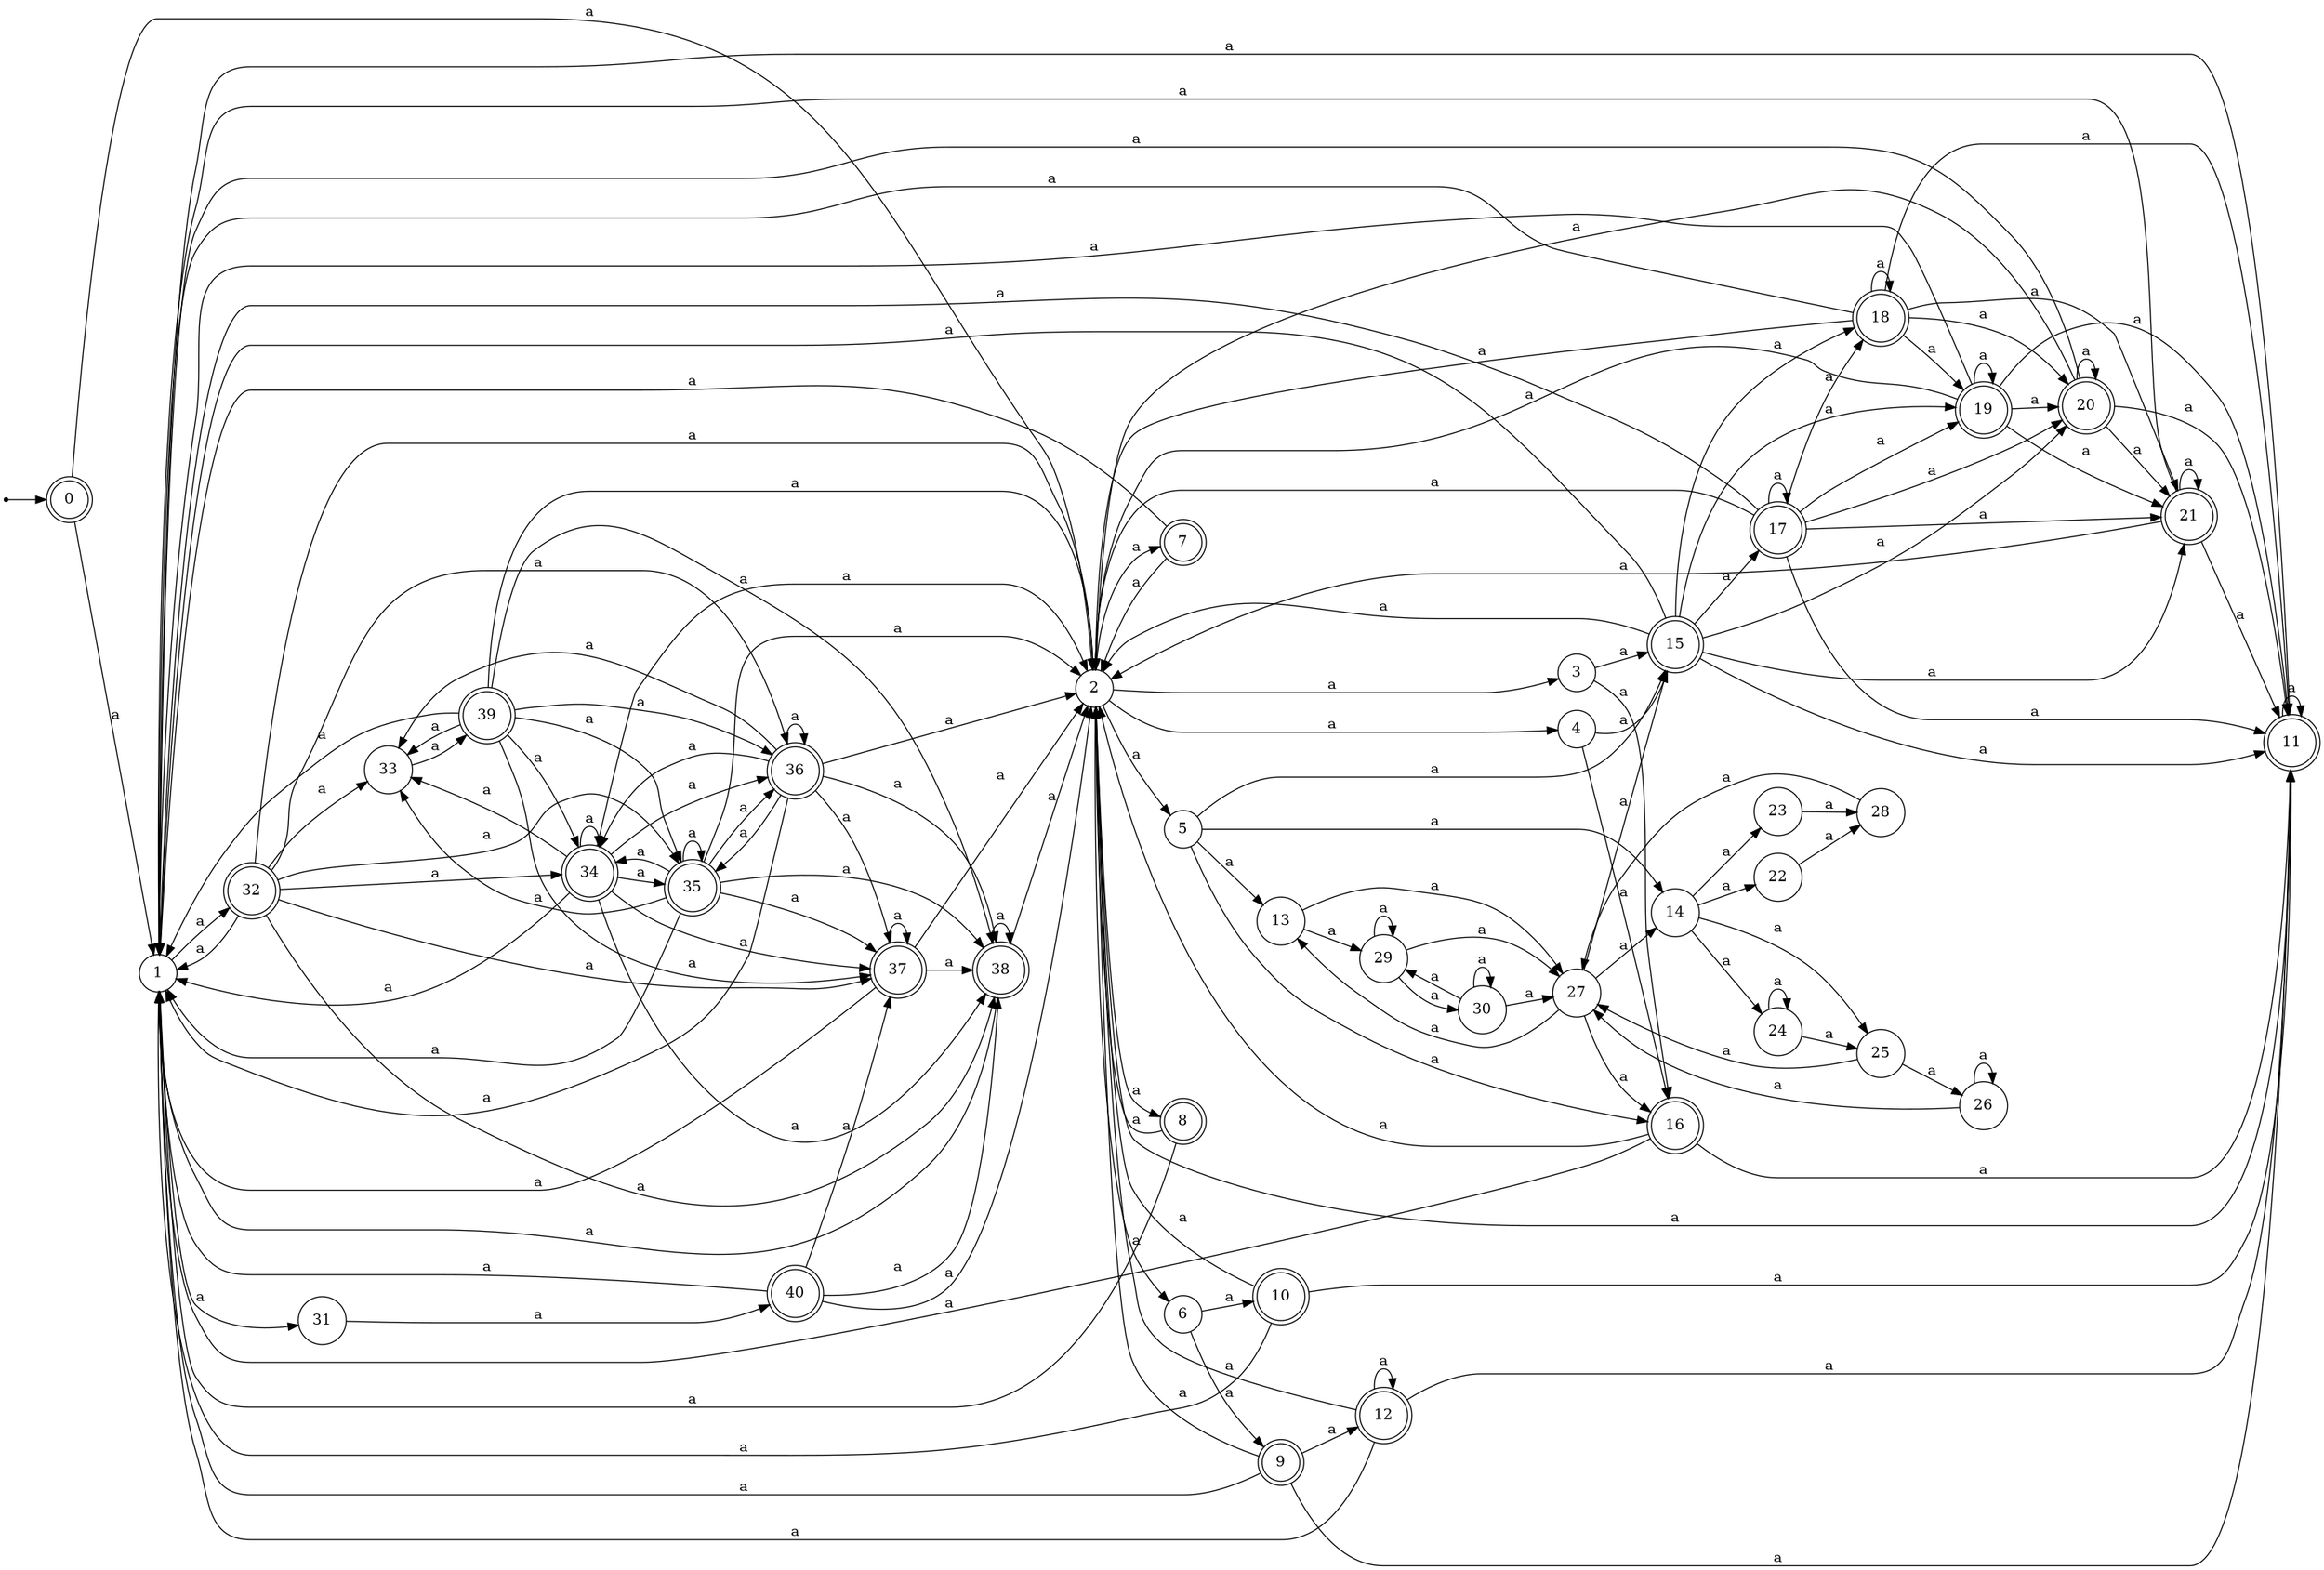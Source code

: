 digraph finite_state_machine {
rankdir=LR;
size="20,20";
node [shape = point]; "dummy0"
node [shape = doublecircle]; "0";"dummy0" -> "0";
node [shape = circle]; "1";
node [shape = circle]; "2";
node [shape = circle]; "3";
node [shape = circle]; "4";
node [shape = circle]; "5";
node [shape = circle]; "6";
node [shape = doublecircle]; "7";node [shape = doublecircle]; "8";node [shape = doublecircle]; "9";node [shape = doublecircle]; "10";node [shape = doublecircle]; "11";node [shape = doublecircle]; "12";node [shape = circle]; "13";
node [shape = circle]; "14";
node [shape = doublecircle]; "15";node [shape = doublecircle]; "16";node [shape = doublecircle]; "17";node [shape = doublecircle]; "18";node [shape = doublecircle]; "19";node [shape = doublecircle]; "20";node [shape = doublecircle]; "21";node [shape = circle]; "22";
node [shape = circle]; "23";
node [shape = circle]; "24";
node [shape = circle]; "25";
node [shape = circle]; "26";
node [shape = circle]; "27";
node [shape = circle]; "28";
node [shape = circle]; "29";
node [shape = circle]; "30";
node [shape = circle]; "31";
node [shape = doublecircle]; "32";node [shape = circle]; "33";
node [shape = doublecircle]; "34";node [shape = doublecircle]; "35";node [shape = doublecircle]; "36";node [shape = doublecircle]; "37";node [shape = doublecircle]; "38";node [shape = doublecircle]; "39";node [shape = doublecircle]; "40";"0" -> "1" [label = "a"];
 "0" -> "2" [label = "a"];
 "2" -> "3" [label = "a"];
 "2" -> "4" [label = "a"];
 "2" -> "5" [label = "a"];
 "2" -> "6" [label = "a"];
 "2" -> "7" [label = "a"];
 "2" -> "8" [label = "a"];
 "8" -> "1" [label = "a"];
 "8" -> "2" [label = "a"];
 "7" -> "1" [label = "a"];
 "7" -> "2" [label = "a"];
 "6" -> "9" [label = "a"];
 "6" -> "10" [label = "a"];
 "10" -> "1" [label = "a"];
 "10" -> "2" [label = "a"];
 "10" -> "11" [label = "a"];
 "11" -> "1" [label = "a"];
 "11" -> "2" [label = "a"];
 "11" -> "11" [label = "a"];
 "9" -> "1" [label = "a"];
 "9" -> "2" [label = "a"];
 "9" -> "11" [label = "a"];
 "9" -> "12" [label = "a"];
 "12" -> "1" [label = "a"];
 "12" -> "2" [label = "a"];
 "12" -> "11" [label = "a"];
 "12" -> "12" [label = "a"];
 "5" -> "16" [label = "a"];
 "5" -> "13" [label = "a"];
 "5" -> "14" [label = "a"];
 "5" -> "15" [label = "a"];
 "16" -> "1" [label = "a"];
 "16" -> "2" [label = "a"];
 "16" -> "11" [label = "a"];
 "15" -> "1" [label = "a"];
 "15" -> "2" [label = "a"];
 "15" -> "11" [label = "a"];
 "15" -> "17" [label = "a"];
 "15" -> "18" [label = "a"];
 "15" -> "19" [label = "a"];
 "15" -> "20" [label = "a"];
 "15" -> "21" [label = "a"];
 "21" -> "1" [label = "a"];
 "21" -> "2" [label = "a"];
 "21" -> "11" [label = "a"];
 "21" -> "21" [label = "a"];
 "20" -> "1" [label = "a"];
 "20" -> "2" [label = "a"];
 "20" -> "20" [label = "a"];
 "20" -> "21" [label = "a"];
 "20" -> "11" [label = "a"];
 "19" -> "1" [label = "a"];
 "19" -> "2" [label = "a"];
 "19" -> "19" [label = "a"];
 "19" -> "20" [label = "a"];
 "19" -> "21" [label = "a"];
 "19" -> "11" [label = "a"];
 "18" -> "1" [label = "a"];
 "18" -> "2" [label = "a"];
 "18" -> "18" [label = "a"];
 "18" -> "19" [label = "a"];
 "18" -> "20" [label = "a"];
 "18" -> "21" [label = "a"];
 "18" -> "11" [label = "a"];
 "17" -> "1" [label = "a"];
 "17" -> "2" [label = "a"];
 "17" -> "11" [label = "a"];
 "17" -> "17" [label = "a"];
 "17" -> "18" [label = "a"];
 "17" -> "19" [label = "a"];
 "17" -> "20" [label = "a"];
 "17" -> "21" [label = "a"];
 "14" -> "24" [label = "a"];
 "14" -> "25" [label = "a"];
 "14" -> "22" [label = "a"];
 "14" -> "23" [label = "a"];
 "25" -> "26" [label = "a"];
 "25" -> "27" [label = "a"];
 "27" -> "16" [label = "a"];
 "27" -> "13" [label = "a"];
 "27" -> "14" [label = "a"];
 "27" -> "15" [label = "a"];
 "26" -> "26" [label = "a"];
 "26" -> "27" [label = "a"];
 "24" -> "24" [label = "a"];
 "24" -> "25" [label = "a"];
 "23" -> "28" [label = "a"];
 "28" -> "27" [label = "a"];
 "22" -> "28" [label = "a"];
 "13" -> "27" [label = "a"];
 "13" -> "29" [label = "a"];
 "29" -> "27" [label = "a"];
 "29" -> "29" [label = "a"];
 "29" -> "30" [label = "a"];
 "30" -> "27" [label = "a"];
 "30" -> "29" [label = "a"];
 "30" -> "30" [label = "a"];
 "4" -> "16" [label = "a"];
 "4" -> "15" [label = "a"];
 "3" -> "16" [label = "a"];
 "3" -> "15" [label = "a"];
 "1" -> "32" [label = "a"];
 "1" -> "31" [label = "a"];
 "32" -> "33" [label = "a"];
 "32" -> "34" [label = "a"];
 "32" -> "35" [label = "a"];
 "32" -> "36" [label = "a"];
 "32" -> "1" [label = "a"];
 "32" -> "37" [label = "a"];
 "32" -> "38" [label = "a"];
 "32" -> "2" [label = "a"];
 "38" -> "1" [label = "a"];
 "38" -> "2" [label = "a"];
 "38" -> "38" [label = "a"];
 "37" -> "1" [label = "a"];
 "37" -> "2" [label = "a"];
 "37" -> "37" [label = "a"];
 "37" -> "38" [label = "a"];
 "36" -> "33" [label = "a"];
 "36" -> "34" [label = "a"];
 "36" -> "35" [label = "a"];
 "36" -> "36" [label = "a"];
 "36" -> "1" [label = "a"];
 "36" -> "37" [label = "a"];
 "36" -> "38" [label = "a"];
 "36" -> "2" [label = "a"];
 "35" -> "33" [label = "a"];
 "35" -> "34" [label = "a"];
 "35" -> "35" [label = "a"];
 "35" -> "36" [label = "a"];
 "35" -> "1" [label = "a"];
 "35" -> "37" [label = "a"];
 "35" -> "38" [label = "a"];
 "35" -> "2" [label = "a"];
 "34" -> "33" [label = "a"];
 "34" -> "34" [label = "a"];
 "34" -> "35" [label = "a"];
 "34" -> "36" [label = "a"];
 "34" -> "1" [label = "a"];
 "34" -> "37" [label = "a"];
 "34" -> "38" [label = "a"];
 "34" -> "2" [label = "a"];
 "33" -> "39" [label = "a"];
 "39" -> "33" [label = "a"];
 "39" -> "34" [label = "a"];
 "39" -> "35" [label = "a"];
 "39" -> "36" [label = "a"];
 "39" -> "1" [label = "a"];
 "39" -> "37" [label = "a"];
 "39" -> "38" [label = "a"];
 "39" -> "2" [label = "a"];
 "31" -> "40" [label = "a"];
 "40" -> "1" [label = "a"];
 "40" -> "2" [label = "a"];
 "40" -> "37" [label = "a"];
 "40" -> "38" [label = "a"];
 }
